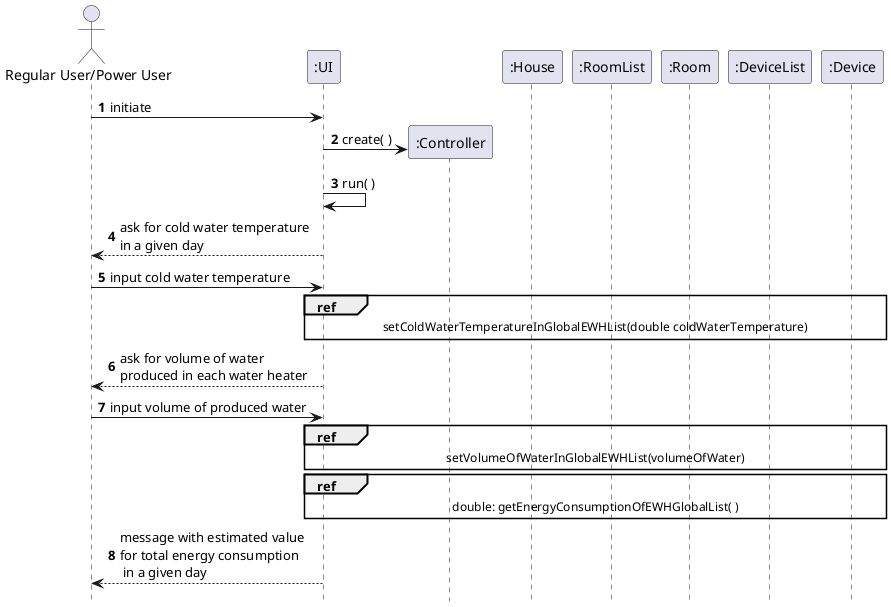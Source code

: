 @startuml
autonumber
hidefootbox

actor "Regular User/Power User"

'== INITIALIZATION ==

"Regular User/Power User" -> ":UI": initiate
create ":Controller"
":UI" -> ":Controller": create( )

":UI" -> ":UI": run( )



'== COLD WATER TEMPERATURE ==

":UI" --> "Regular User/Power User": ask for cold water temperature\nin a given day
"Regular User/Power User" -> ":UI": input cold water temperature
ref over ":UI",":Controller", ":House", ":RoomList", ":Room", ":DeviceList",":Device": setColdWaterTemperatureInGlobalEWHList(double coldWaterTemperature)


'== VOLUME OF WATER PRODUCED ==

":UI" --> "Regular User/Power User": ask for volume of water\nproduced in each water heater
"Regular User/Power User" -> ":UI": input volume of produced water
ref over ":UI",":Controller",":House",":RoomList",":Room",":DeviceList",":Device": setVolumeOfWaterInGlobalEWHList(volumeOfWater)



'== ENERGY CONSUMPTION ==

ref over ":UI", ":Controller",":House",":RoomList",":Room",":DeviceList",":Device":  double: getEnergyConsumptionOfEWHGlobalList( )


'== FINAL MESSAGE ==

":UI" --> "Regular User/Power User": message with estimated value\nfor total energy consumption\n in a given day



@enduml
